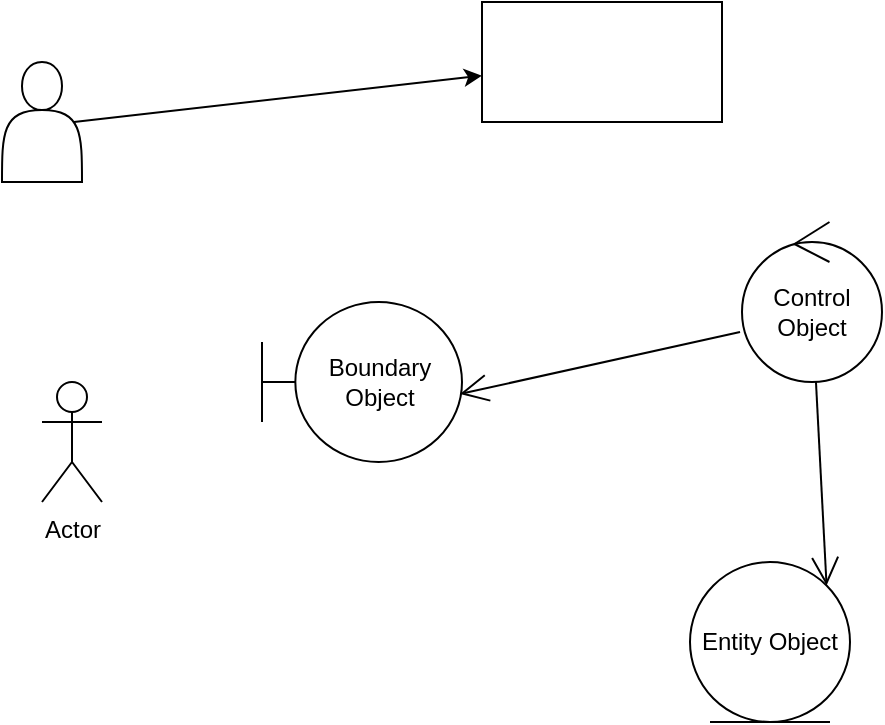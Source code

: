 <mxfile>
    <diagram id="ACqapDL0Kz9H5P-XJOTD" name="第 1 页">
        <mxGraphModel dx="670" dy="657" grid="1" gridSize="10" guides="1" tooltips="1" connect="1" arrows="1" fold="1" page="1" pageScale="1" pageWidth="827" pageHeight="1169" math="0" shadow="0">
            <root>
                <mxCell id="0"/>
                <mxCell id="1" parent="0"/>
                <mxCell id="2" value="" style="rounded=0;whiteSpace=wrap;html=1;" parent="1" vertex="1">
                    <mxGeometry x="310" y="100" width="120" height="60" as="geometry"/>
                </mxCell>
                <mxCell id="3" value="" style="shape=actor;whiteSpace=wrap;html=1;" parent="1" vertex="1">
                    <mxGeometry x="70" y="130" width="40" height="60" as="geometry"/>
                </mxCell>
                <mxCell id="4" value="" style="endArrow=classic;html=1;exitX=0.9;exitY=0.5;exitDx=0;exitDy=0;exitPerimeter=0;" parent="1" source="3" target="2" edge="1">
                    <mxGeometry width="50" height="50" relative="1" as="geometry">
                        <mxPoint x="100" y="200" as="sourcePoint"/>
                        <mxPoint x="150" y="150" as="targetPoint"/>
                    </mxGeometry>
                </mxCell>
                <mxCell id="5" value="Actor" style="shape=umlActor;verticalLabelPosition=bottom;verticalAlign=top;html=1;" vertex="1" parent="1">
                    <mxGeometry x="90" y="290" width="30" height="60" as="geometry"/>
                </mxCell>
                <mxCell id="6" value="Boundary Object" style="shape=umlBoundary;whiteSpace=wrap;html=1;" vertex="1" parent="1">
                    <mxGeometry x="200" y="250" width="100" height="80" as="geometry"/>
                </mxCell>
                <mxCell id="7" value="Control Object" style="ellipse;shape=umlControl;whiteSpace=wrap;html=1;" vertex="1" parent="1">
                    <mxGeometry x="440" y="210" width="70" height="80" as="geometry"/>
                </mxCell>
                <mxCell id="8" value="Entity Object" style="ellipse;shape=umlEntity;whiteSpace=wrap;html=1;" vertex="1" parent="1">
                    <mxGeometry x="414" y="380" width="80" height="80" as="geometry"/>
                </mxCell>
                <mxCell id="9" value="" style="endArrow=open;endFill=1;endSize=12;html=1;entryX=0.99;entryY=0.575;entryDx=0;entryDy=0;entryPerimeter=0;exitX=-0.014;exitY=0.688;exitDx=0;exitDy=0;exitPerimeter=0;" edge="1" parent="1" source="7" target="6">
                    <mxGeometry width="160" relative="1" as="geometry">
                        <mxPoint x="540" y="240" as="sourcePoint"/>
                        <mxPoint x="380" y="240" as="targetPoint"/>
                    </mxGeometry>
                </mxCell>
                <mxCell id="11" value="" style="endArrow=open;endFill=1;endSize=12;html=1;entryX=1;entryY=0;entryDx=0;entryDy=0;" edge="1" parent="1" source="7" target="8">
                    <mxGeometry width="160" relative="1" as="geometry">
                        <mxPoint x="254" y="380" as="sourcePoint"/>
                        <mxPoint x="450" y="360" as="targetPoint"/>
                    </mxGeometry>
                </mxCell>
            </root>
        </mxGraphModel>
    </diagram>
</mxfile>